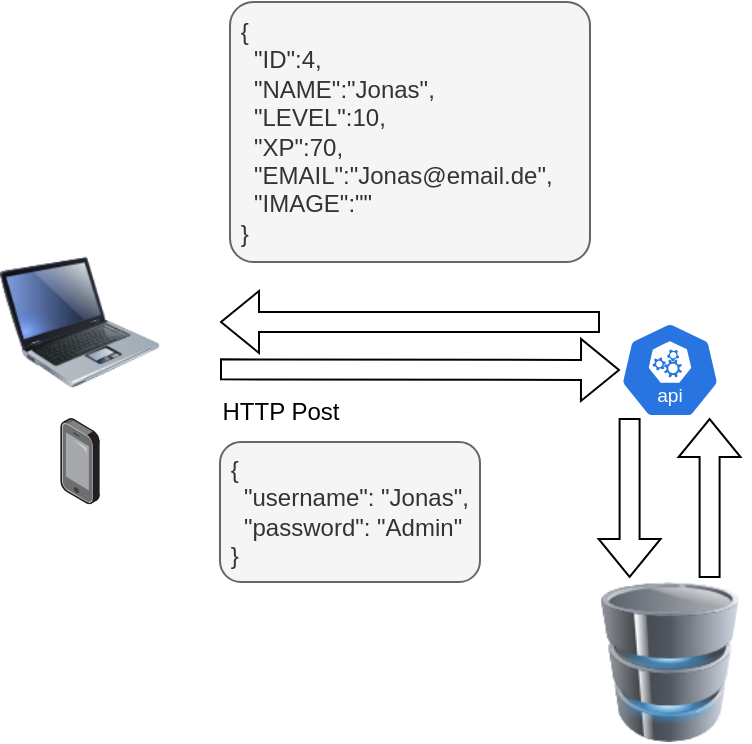 <mxfile version="24.7.5">
  <diagram name="Seite-1" id="yEX_RP_V8Nl6n7RGz66S">
    <mxGraphModel dx="989" dy="600" grid="1" gridSize="10" guides="1" tooltips="1" connect="1" arrows="1" fold="1" page="1" pageScale="1" pageWidth="827" pageHeight="1169" math="0" shadow="0">
      <root>
        <mxCell id="0" />
        <mxCell id="1" parent="0" />
        <mxCell id="HUYn_10A8EfdFhrBSUiN-1" value="" style="aspect=fixed;sketch=0;html=1;dashed=0;whitespace=wrap;verticalLabelPosition=bottom;verticalAlign=top;fillColor=#2875E2;strokeColor=#ffffff;points=[[0.005,0.63,0],[0.1,0.2,0],[0.9,0.2,0],[0.5,0,0],[0.995,0.63,0],[0.72,0.99,0],[0.5,1,0],[0.28,0.99,0]];shape=mxgraph.kubernetes.icon2;kubernetesLabel=1;prIcon=api" vertex="1" parent="1">
          <mxGeometry x="420" y="190" width="50" height="48" as="geometry" />
        </mxCell>
        <mxCell id="HUYn_10A8EfdFhrBSUiN-2" value="" style="shape=flexArrow;endArrow=classic;html=1;rounded=0;" edge="1" parent="1">
          <mxGeometry width="50" height="50" relative="1" as="geometry">
            <mxPoint x="220" y="213.66" as="sourcePoint" />
            <mxPoint x="420" y="214" as="targetPoint" />
          </mxGeometry>
        </mxCell>
        <mxCell id="HUYn_10A8EfdFhrBSUiN-5" value="HTTP Post" style="text;html=1;align=center;verticalAlign=middle;resizable=0;points=[];autosize=1;strokeColor=none;fillColor=none;" vertex="1" parent="1">
          <mxGeometry x="210" y="220" width="80" height="30" as="geometry" />
        </mxCell>
        <mxCell id="HUYn_10A8EfdFhrBSUiN-6" value="" style="shape=flexArrow;endArrow=classic;html=1;rounded=0;" edge="1" parent="1">
          <mxGeometry width="50" height="50" relative="1" as="geometry">
            <mxPoint x="424.8" y="238" as="sourcePoint" />
            <mxPoint x="424.8" y="318" as="targetPoint" />
          </mxGeometry>
        </mxCell>
        <mxCell id="HUYn_10A8EfdFhrBSUiN-7" value="" style="shape=flexArrow;endArrow=classic;html=1;rounded=0;" edge="1" parent="1">
          <mxGeometry width="50" height="50" relative="1" as="geometry">
            <mxPoint x="464.8" y="318" as="sourcePoint" />
            <mxPoint x="464.8" y="238" as="targetPoint" />
          </mxGeometry>
        </mxCell>
        <mxCell id="HUYn_10A8EfdFhrBSUiN-8" value="" style="image;html=1;image=img/lib/clip_art/computers/Database_128x128.png" vertex="1" parent="1">
          <mxGeometry x="405" y="320" width="80" height="80" as="geometry" />
        </mxCell>
        <mxCell id="HUYn_10A8EfdFhrBSUiN-9" value=" {&#xa;   &quot;username&quot;: &quot;Jonas&quot;,&#xa;   &quot;password&quot;: &quot;Admin&quot;&#xa; }" style="text;whiteSpace=wrap;fillColor=#f5f5f5;fontColor=#333333;strokeColor=#666666;rounded=1;" vertex="1" parent="1">
          <mxGeometry x="220" y="250" width="130" height="70" as="geometry" />
        </mxCell>
        <mxCell id="HUYn_10A8EfdFhrBSUiN-10" value="" style="image;html=1;image=img/lib/clip_art/computers/Laptop_128x128.png" vertex="1" parent="1">
          <mxGeometry x="110" y="150" width="80" height="80" as="geometry" />
        </mxCell>
        <mxCell id="HUYn_10A8EfdFhrBSUiN-11" value="" style="image;points=[];aspect=fixed;html=1;align=center;shadow=0;dashed=0;image=img/lib/allied_telesis/computer_and_terminals/Smartphone.svg;" vertex="1" parent="1">
          <mxGeometry x="140.1" y="238" width="19.8" height="43.2" as="geometry" />
        </mxCell>
        <mxCell id="HUYn_10A8EfdFhrBSUiN-12" value="" style="shape=flexArrow;endArrow=classic;html=1;rounded=0;" edge="1" parent="1">
          <mxGeometry width="50" height="50" relative="1" as="geometry">
            <mxPoint x="410" y="190" as="sourcePoint" />
            <mxPoint x="220" y="190" as="targetPoint" />
          </mxGeometry>
        </mxCell>
        <mxCell id="HUYn_10A8EfdFhrBSUiN-14" value="&amp;nbsp;{&lt;div&gt;&amp;nbsp; &amp;nbsp;&quot;ID&quot;:4,&lt;/div&gt;&lt;div&gt;&amp;nbsp; &amp;nbsp;&quot;NAME&quot;:&quot;Jonas&quot;,&lt;/div&gt;&lt;div&gt;&amp;nbsp; &amp;nbsp;&quot;LEVEL&quot;:10,&lt;/div&gt;&lt;div&gt;&amp;nbsp; &amp;nbsp;&quot;XP&quot;:70,&lt;/div&gt;&lt;div&gt;&amp;nbsp; &amp;nbsp;&quot;EMAIL&quot;:&quot;Jonas@email.de&quot;,&lt;/div&gt;&lt;div&gt;&amp;nbsp; &amp;nbsp;&quot;IMAGE&quot;:&quot;&quot;&lt;/div&gt;&lt;div&gt;&amp;nbsp;}&lt;/div&gt;" style="text;html=1;align=left;verticalAlign=middle;resizable=0;points=[];autosize=1;rounded=1;fillColor=#f5f5f5;fontColor=#333333;strokeColor=#666666;arcSize=9;" vertex="1" parent="1">
          <mxGeometry x="225" y="30" width="180" height="130" as="geometry" />
        </mxCell>
      </root>
    </mxGraphModel>
  </diagram>
</mxfile>
